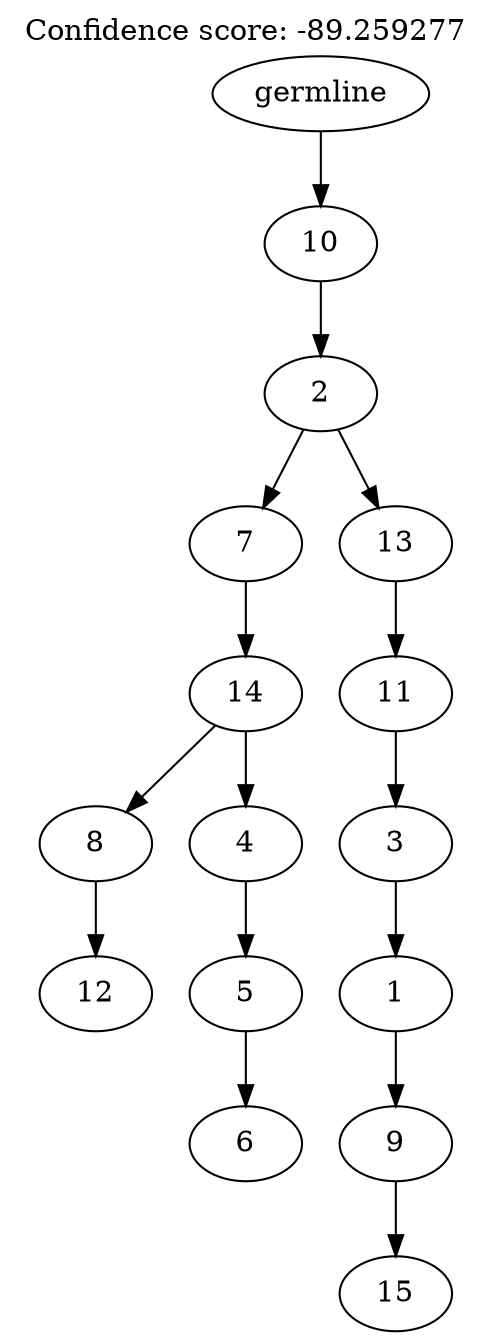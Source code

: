 digraph g {
	"14" -> "15";
	"15" [label="12"];
	"12" -> "13";
	"13" [label="6"];
	"11" -> "12";
	"12" [label="5"];
	"10" -> "11";
	"11" [label="4"];
	"10" -> "14";
	"14" [label="8"];
	"9" -> "10";
	"10" [label="14"];
	"7" -> "8";
	"8" [label="15"];
	"6" -> "7";
	"7" [label="9"];
	"5" -> "6";
	"6" [label="1"];
	"4" -> "5";
	"5" [label="3"];
	"3" -> "4";
	"4" [label="11"];
	"2" -> "3";
	"3" [label="13"];
	"2" -> "9";
	"9" [label="7"];
	"1" -> "2";
	"2" [label="2"];
	"0" -> "1";
	"1" [label="10"];
	"0" [label="germline"];
	labelloc="t";
	label="Confidence score: -89.259277";
}
